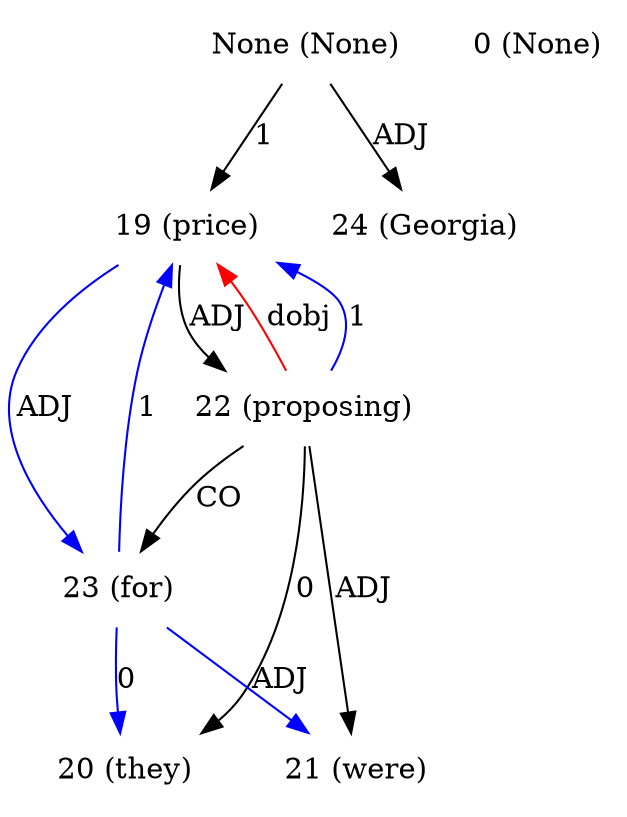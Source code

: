 digraph G{
edge [dir=forward]
node [shape=plaintext]

None [label="None (None)"]
None -> 19 [label="1"]
None [label="None (None)"]
None -> 24 [label="ADJ"]
0 [label="0 (None)"]
19 [label="19 (price)"]
19 -> 22 [label="ADJ"]
19 -> 23 [label="ADJ", color="blue"]
22 -> 19 [label="dobj", color="red"]
20 [label="20 (they)"]
21 [label="21 (were)"]
22 [label="22 (proposing)"]
22 -> 23 [label="CO"]
22 -> 20 [label="0"]
22 -> 19 [label="1", color="blue"]
22 -> 21 [label="ADJ"]
23 [label="23 (for)"]
23 -> 19 [label="1", color="blue"]
23 -> 20 [label="0", color="blue"]
23 -> 21 [label="ADJ", color="blue"]
24 [label="24 (Georgia)"]
}
